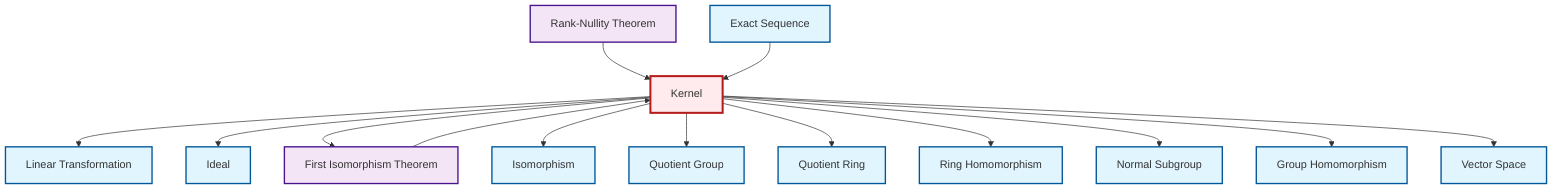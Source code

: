 graph TD
    classDef definition fill:#e1f5fe,stroke:#01579b,stroke-width:2px
    classDef theorem fill:#f3e5f5,stroke:#4a148c,stroke-width:2px
    classDef axiom fill:#fff3e0,stroke:#e65100,stroke-width:2px
    classDef example fill:#e8f5e9,stroke:#1b5e20,stroke-width:2px
    classDef current fill:#ffebee,stroke:#b71c1c,stroke-width:3px
    def-kernel["Kernel"]:::definition
    def-quotient-ring["Quotient Ring"]:::definition
    def-exact-sequence["Exact Sequence"]:::definition
    def-vector-space["Vector Space"]:::definition
    thm-rank-nullity["Rank-Nullity Theorem"]:::theorem
    def-homomorphism["Group Homomorphism"]:::definition
    def-ring-homomorphism["Ring Homomorphism"]:::definition
    def-quotient-group["Quotient Group"]:::definition
    thm-first-isomorphism["First Isomorphism Theorem"]:::theorem
    def-linear-transformation["Linear Transformation"]:::definition
    def-isomorphism["Isomorphism"]:::definition
    def-normal-subgroup["Normal Subgroup"]:::definition
    def-ideal["Ideal"]:::definition
    def-kernel --> def-linear-transformation
    thm-rank-nullity --> def-kernel
    def-kernel --> def-ideal
    thm-first-isomorphism --> def-kernel
    def-kernel --> thm-first-isomorphism
    def-kernel --> def-isomorphism
    def-kernel --> def-quotient-group
    def-kernel --> def-quotient-ring
    def-kernel --> def-ring-homomorphism
    def-kernel --> def-normal-subgroup
    def-kernel --> def-homomorphism
    def-kernel --> def-vector-space
    def-exact-sequence --> def-kernel
    class def-kernel current